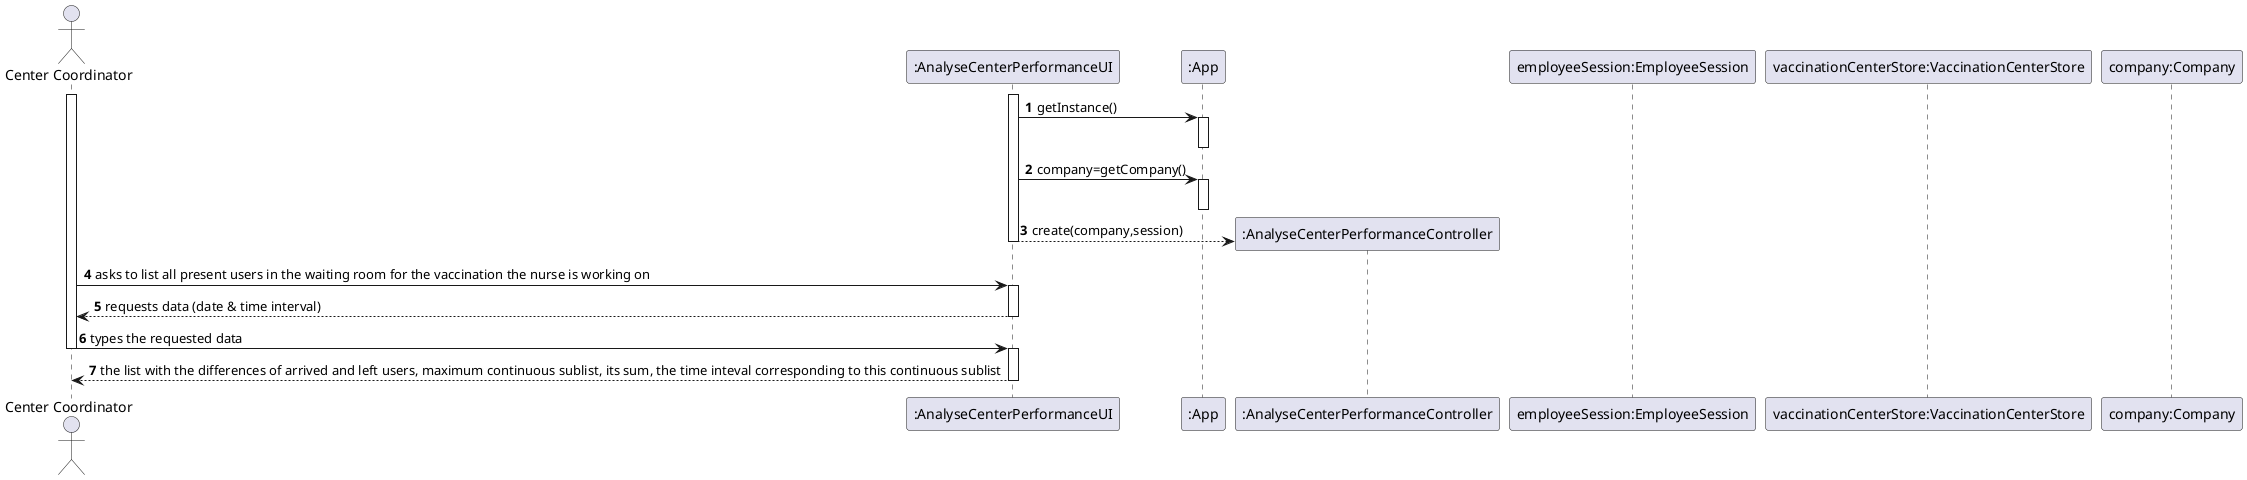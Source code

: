 @startuml
autonumber

actor "Center Coordinator" AS COORD
participant ":AnalyseCenterPerformanceUI" as UI
participant ":App" as APP

activate COORD
activate UI
UI -> APP : getInstance()
activate APP
deactivate APP
UI -> APP : company=getCompany()
activate APP
deactivate APP
create ":AnalyseCenterPerformanceController" as CTRL

UI --> CTRL : create(company,session)
deactivate UI
COORD -> UI : asks to list all present users in the waiting room for the vaccination the nurse is working on
activate UI
UI --> COORD : requests data (date & time interval)
deactivate UI
COORD -> UI : types the requested data

deactivate COORD
participant "employeeSession:EmployeeSession" as SESSION
participant "vaccinationCenterStore:VaccinationCenterStore" as VACCS
participant "company:Company" as COMP

activate UI
UI --> COORD : the list with the differences of arrived and left users, maximum continuous sublist, its sum, the time inteval corresponding to this continuous sublist 
deactivate UI

@enduml
